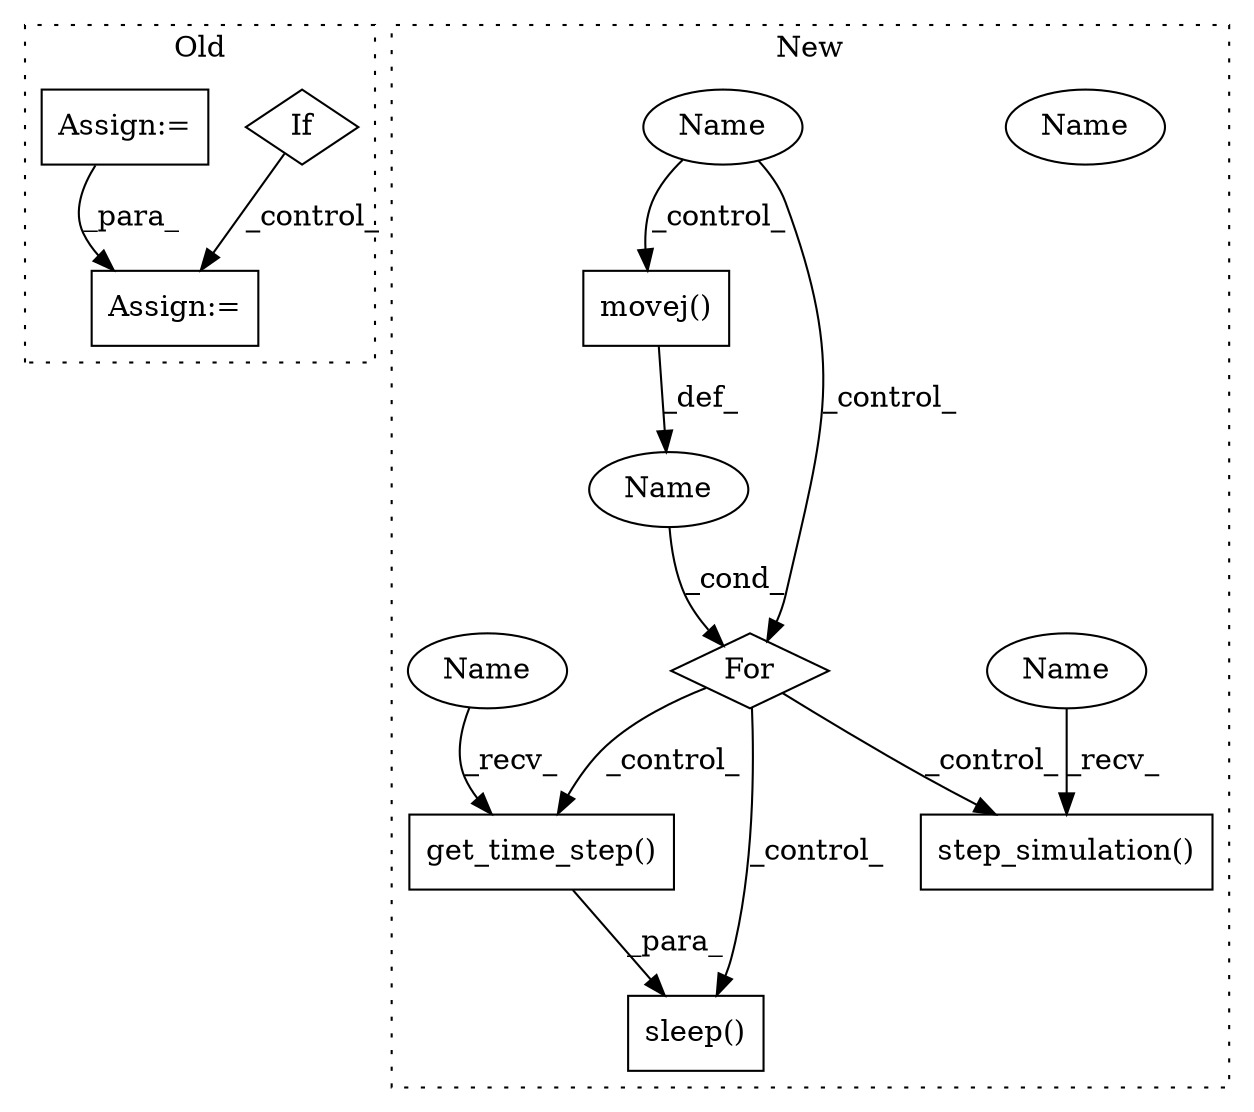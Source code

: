 digraph G {
subgraph cluster0 {
1 [label="If" a="96" s="14702" l="3" shape="diamond"];
9 [label="Assign:=" a="68" s="14748" l="4" shape="box"];
10 [label="Assign:=" a="68" s="14181" l="3" shape="box"];
label = "Old";
style="dotted";
}
subgraph cluster1 {
2 [label="step_simulation()" a="75" s="13674" l="20" shape="box"];
3 [label="Name" a="87" s="13604" l="1" shape="ellipse"];
4 [label="get_time_step()" a="75" s="13788" l="18" shape="box"];
5 [label="Name" a="87" s="13577" l="9" shape="ellipse"];
6 [label="movej()" a="75" s="13609,13636" l="14,20" shape="box"];
7 [label="For" a="107" s="13600,13656" l="4,18" shape="diamond"];
8 [label="sleep()" a="75" s="13777,13806" l="11,1" shape="box"];
11 [label="Name" a="87" s="13788" l="2" shape="ellipse"];
12 [label="Name" a="87" s="13674" l="2" shape="ellipse"];
13 [label="Name" a="87" s="13577" l="9" shape="ellipse"];
label = "New";
style="dotted";
}
1 -> 9 [label="_control_"];
3 -> 7 [label="_cond_"];
4 -> 8 [label="_para_"];
6 -> 3 [label="_def_"];
7 -> 8 [label="_control_"];
7 -> 2 [label="_control_"];
7 -> 4 [label="_control_"];
10 -> 9 [label="_para_"];
11 -> 4 [label="_recv_"];
12 -> 2 [label="_recv_"];
13 -> 7 [label="_control_"];
13 -> 6 [label="_control_"];
}